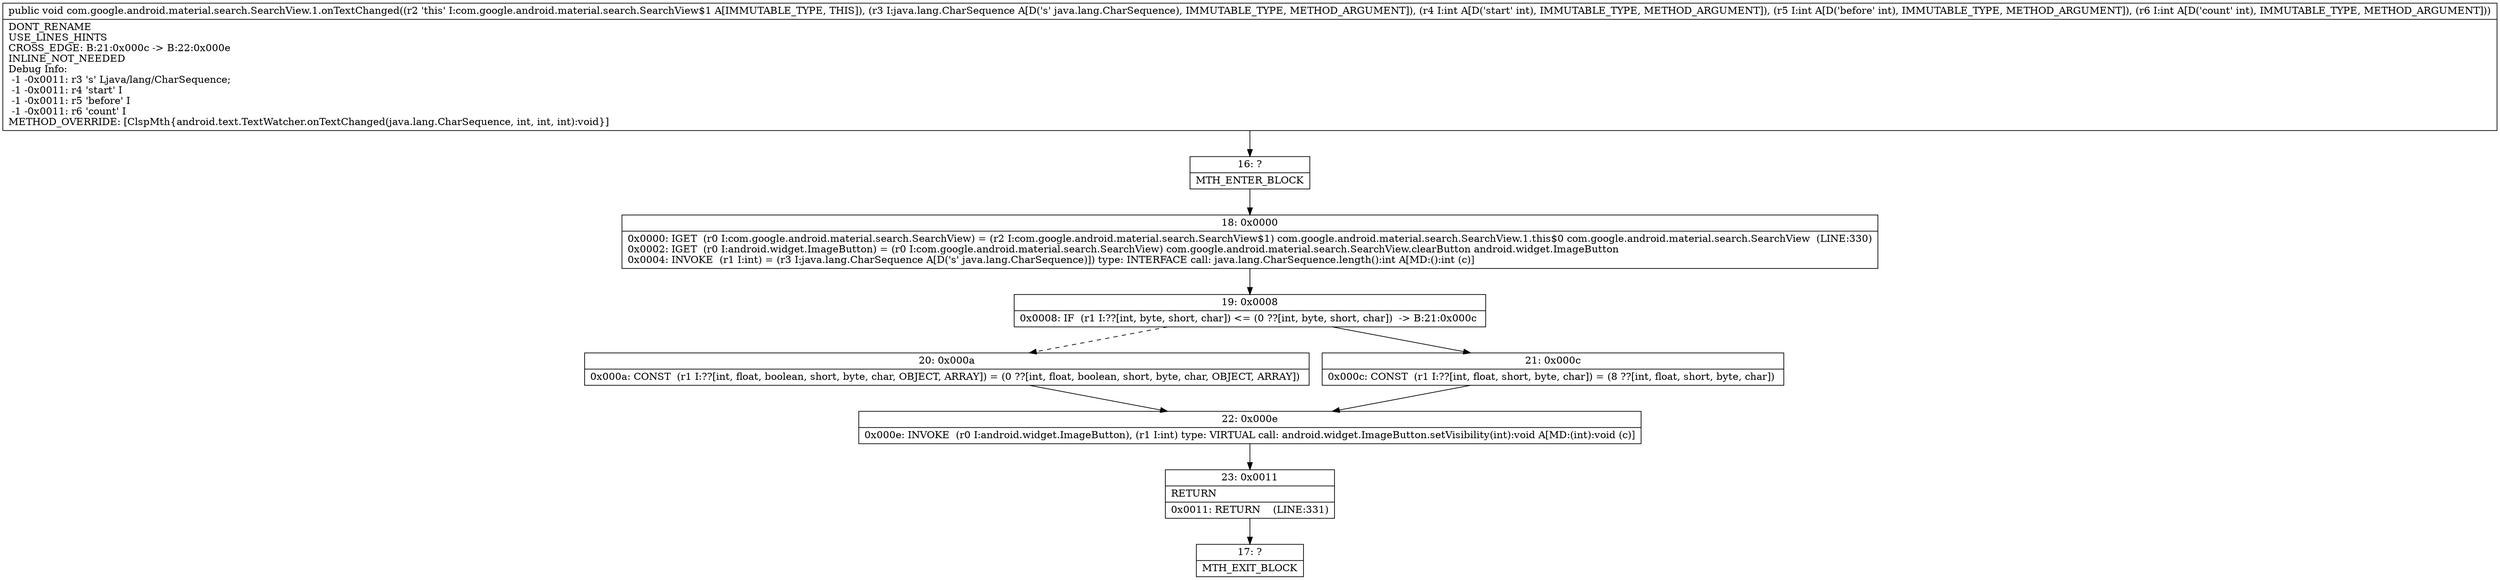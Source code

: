 digraph "CFG forcom.google.android.material.search.SearchView.1.onTextChanged(Ljava\/lang\/CharSequence;III)V" {
Node_16 [shape=record,label="{16\:\ ?|MTH_ENTER_BLOCK\l}"];
Node_18 [shape=record,label="{18\:\ 0x0000|0x0000: IGET  (r0 I:com.google.android.material.search.SearchView) = (r2 I:com.google.android.material.search.SearchView$1) com.google.android.material.search.SearchView.1.this$0 com.google.android.material.search.SearchView  (LINE:330)\l0x0002: IGET  (r0 I:android.widget.ImageButton) = (r0 I:com.google.android.material.search.SearchView) com.google.android.material.search.SearchView.clearButton android.widget.ImageButton \l0x0004: INVOKE  (r1 I:int) = (r3 I:java.lang.CharSequence A[D('s' java.lang.CharSequence)]) type: INTERFACE call: java.lang.CharSequence.length():int A[MD:():int (c)]\l}"];
Node_19 [shape=record,label="{19\:\ 0x0008|0x0008: IF  (r1 I:??[int, byte, short, char]) \<= (0 ??[int, byte, short, char])  \-\> B:21:0x000c \l}"];
Node_20 [shape=record,label="{20\:\ 0x000a|0x000a: CONST  (r1 I:??[int, float, boolean, short, byte, char, OBJECT, ARRAY]) = (0 ??[int, float, boolean, short, byte, char, OBJECT, ARRAY]) \l}"];
Node_22 [shape=record,label="{22\:\ 0x000e|0x000e: INVOKE  (r0 I:android.widget.ImageButton), (r1 I:int) type: VIRTUAL call: android.widget.ImageButton.setVisibility(int):void A[MD:(int):void (c)]\l}"];
Node_23 [shape=record,label="{23\:\ 0x0011|RETURN\l|0x0011: RETURN    (LINE:331)\l}"];
Node_17 [shape=record,label="{17\:\ ?|MTH_EXIT_BLOCK\l}"];
Node_21 [shape=record,label="{21\:\ 0x000c|0x000c: CONST  (r1 I:??[int, float, short, byte, char]) = (8 ??[int, float, short, byte, char]) \l}"];
MethodNode[shape=record,label="{public void com.google.android.material.search.SearchView.1.onTextChanged((r2 'this' I:com.google.android.material.search.SearchView$1 A[IMMUTABLE_TYPE, THIS]), (r3 I:java.lang.CharSequence A[D('s' java.lang.CharSequence), IMMUTABLE_TYPE, METHOD_ARGUMENT]), (r4 I:int A[D('start' int), IMMUTABLE_TYPE, METHOD_ARGUMENT]), (r5 I:int A[D('before' int), IMMUTABLE_TYPE, METHOD_ARGUMENT]), (r6 I:int A[D('count' int), IMMUTABLE_TYPE, METHOD_ARGUMENT]))  | DONT_RENAME\lUSE_LINES_HINTS\lCROSS_EDGE: B:21:0x000c \-\> B:22:0x000e\lINLINE_NOT_NEEDED\lDebug Info:\l  \-1 \-0x0011: r3 's' Ljava\/lang\/CharSequence;\l  \-1 \-0x0011: r4 'start' I\l  \-1 \-0x0011: r5 'before' I\l  \-1 \-0x0011: r6 'count' I\lMETHOD_OVERRIDE: [ClspMth\{android.text.TextWatcher.onTextChanged(java.lang.CharSequence, int, int, int):void\}]\l}"];
MethodNode -> Node_16;Node_16 -> Node_18;
Node_18 -> Node_19;
Node_19 -> Node_20[style=dashed];
Node_19 -> Node_21;
Node_20 -> Node_22;
Node_22 -> Node_23;
Node_23 -> Node_17;
Node_21 -> Node_22;
}

